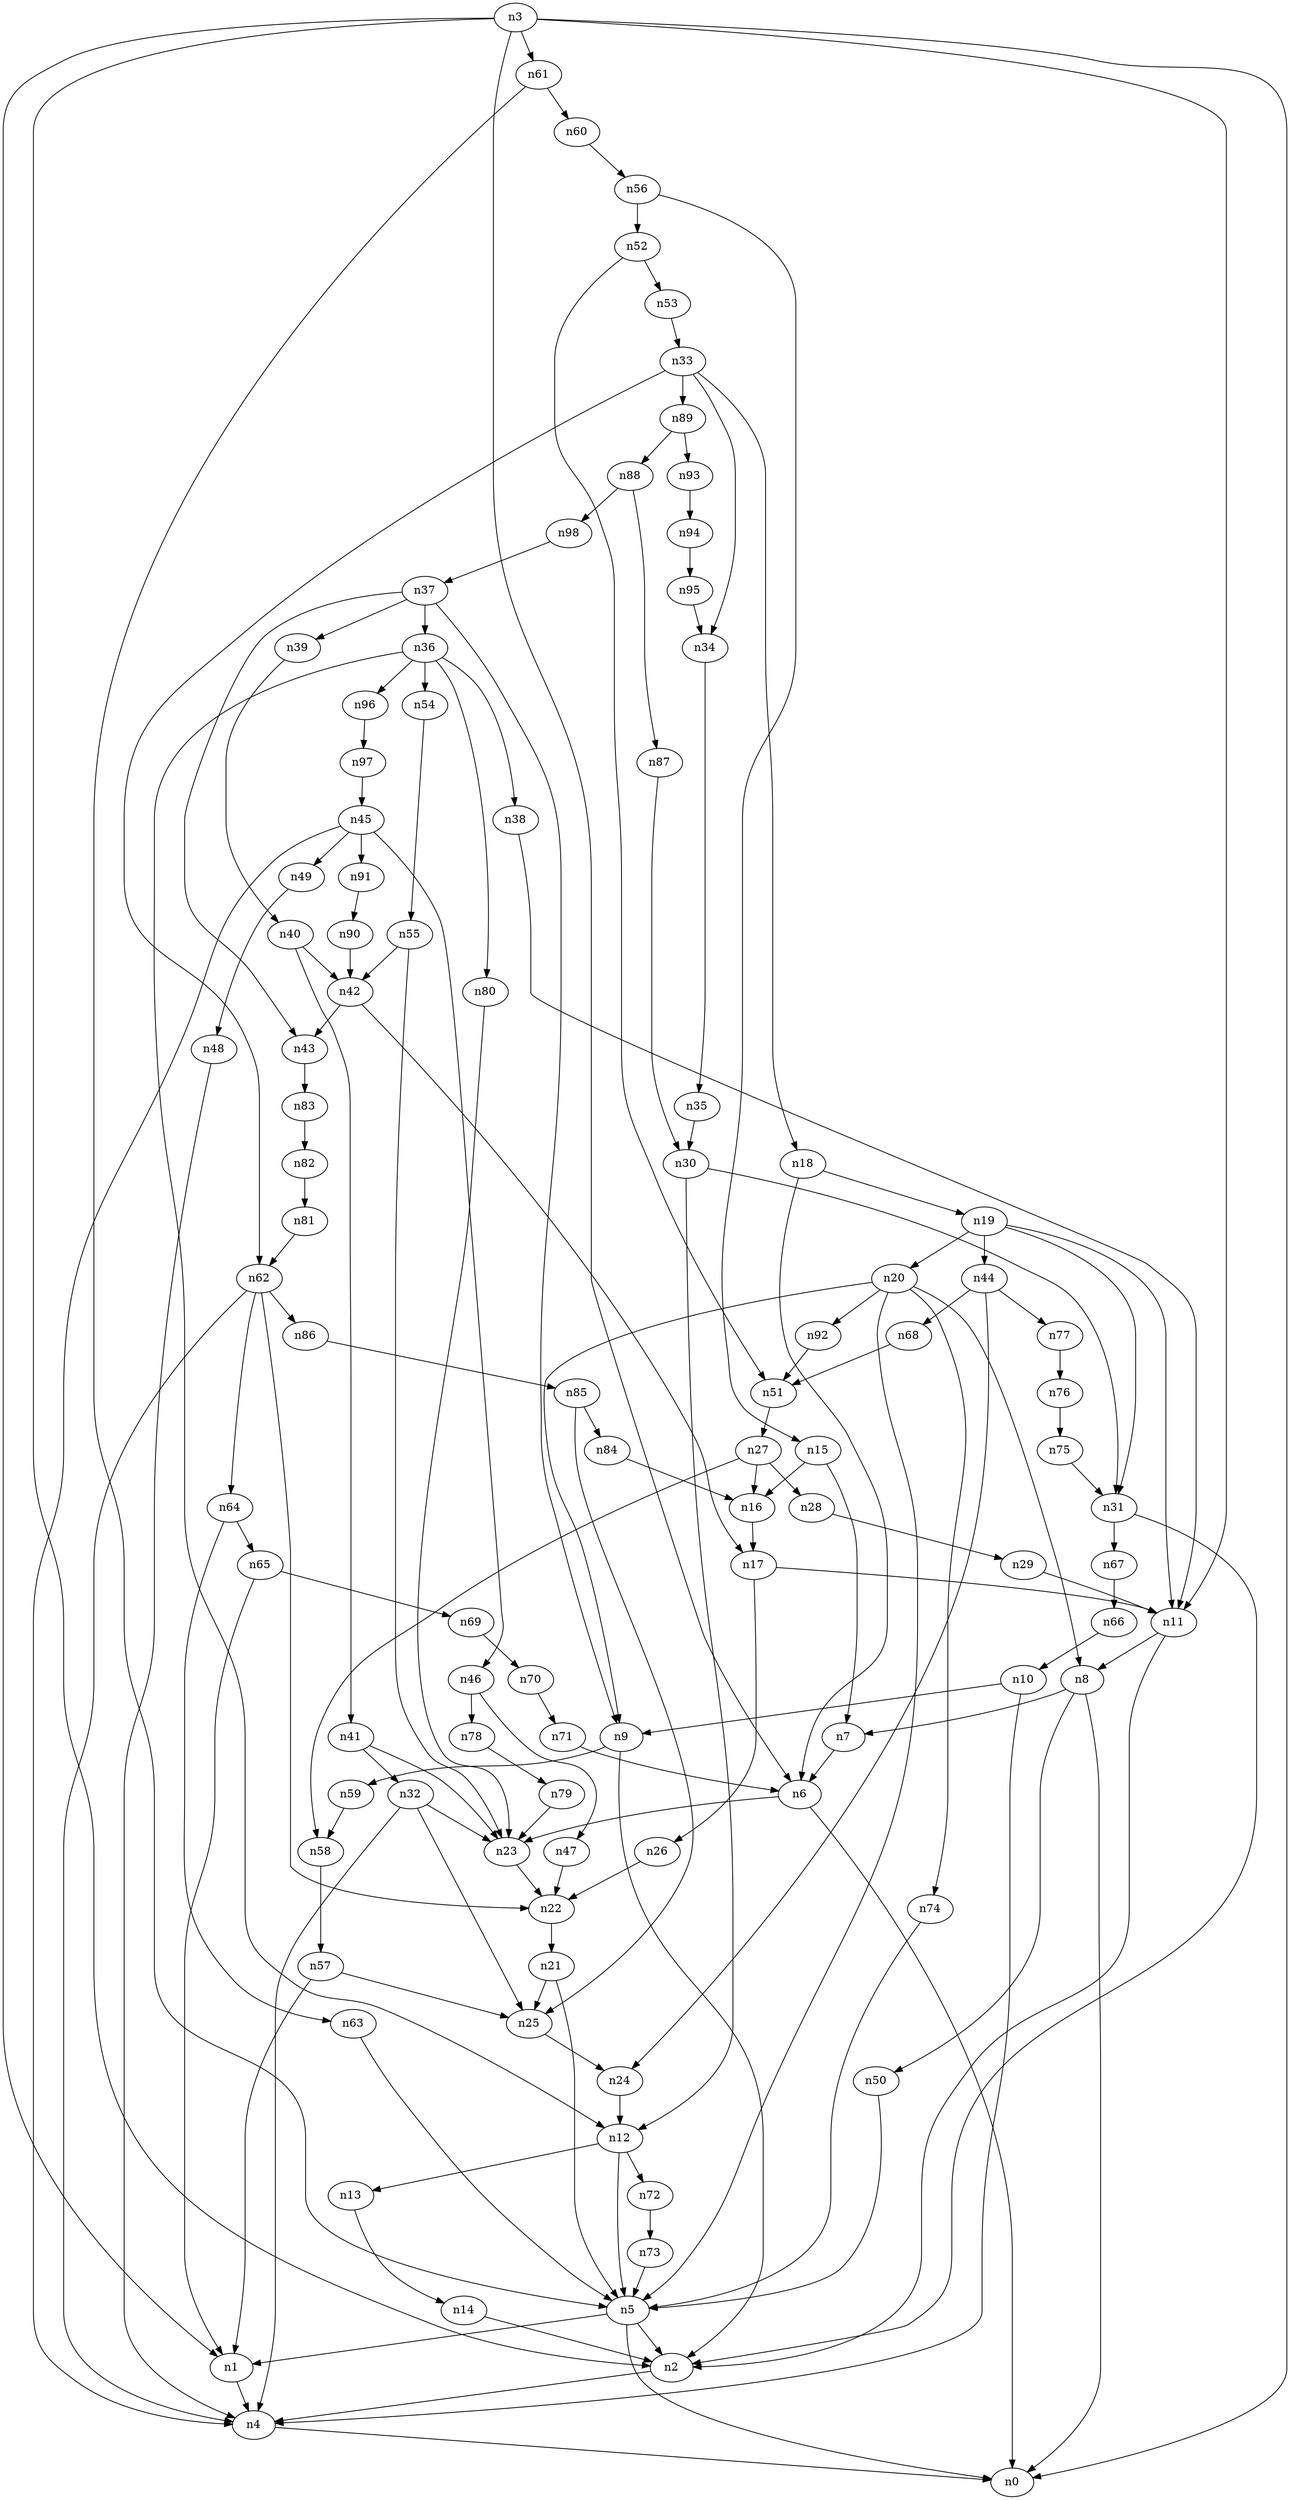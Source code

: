 digraph G {
	n1 -> n4	 [_graphml_id=e4];
	n2 -> n4	 [_graphml_id=e7];
	n3 -> n0	 [_graphml_id=e0];
	n3 -> n1	 [_graphml_id=e3];
	n3 -> n2	 [_graphml_id=e6];
	n3 -> n6	 [_graphml_id=e9];
	n3 -> n11	 [_graphml_id=e16];
	n3 -> n61	 [_graphml_id=e152];
	n4 -> n0	 [_graphml_id=e1];
	n5 -> n0	 [_graphml_id=e2];
	n5 -> n1	 [_graphml_id=e5];
	n5 -> n2	 [_graphml_id=e8];
	n6 -> n0	 [_graphml_id=e52];
	n6 -> n23	 [_graphml_id=e36];
	n7 -> n6	 [_graphml_id=e10];
	n8 -> n0	 [_graphml_id=e12];
	n8 -> n7	 [_graphml_id=e11];
	n8 -> n50	 [_graphml_id=e81];
	n9 -> n2	 [_graphml_id=e13];
	n9 -> n59	 [_graphml_id=e96];
	n10 -> n4	 [_graphml_id=e15];
	n10 -> n9	 [_graphml_id=e14];
	n11 -> n2	 [_graphml_id=e18];
	n11 -> n8	 [_graphml_id=e17];
	n12 -> n5	 [_graphml_id=e19];
	n12 -> n13	 [_graphml_id=e20];
	n12 -> n72	 [_graphml_id=e117];
	n13 -> n14	 [_graphml_id=e21];
	n14 -> n2	 [_graphml_id=e22];
	n15 -> n7	 [_graphml_id=e23];
	n15 -> n16	 [_graphml_id=e24];
	n16 -> n17	 [_graphml_id=e25];
	n17 -> n11	 [_graphml_id=e26];
	n17 -> n26	 [_graphml_id=e40];
	n18 -> n6	 [_graphml_id=e27];
	n18 -> n19	 [_graphml_id=e28];
	n19 -> n11	 [_graphml_id=e29];
	n19 -> n20	 [_graphml_id=e30];
	n19 -> n31	 [_graphml_id=e49];
	n19 -> n44	 [_graphml_id=e70];
	n20 -> n5	 [_graphml_id=e32];
	n20 -> n8	 [_graphml_id=e31];
	n20 -> n9	 [_graphml_id=e42];
	n20 -> n74	 [_graphml_id=e121];
	n20 -> n92	 [_graphml_id=e151];
	n21 -> n5	 [_graphml_id=e33];
	n21 -> n25	 [_graphml_id=e39];
	n22 -> n21	 [_graphml_id=e34];
	n23 -> n22	 [_graphml_id=e35];
	n24 -> n12	 [_graphml_id=e37];
	n25 -> n24	 [_graphml_id=e38];
	n26 -> n22	 [_graphml_id=e41];
	n27 -> n16	 [_graphml_id=e43];
	n27 -> n28	 [_graphml_id=e44];
	n27 -> n58	 [_graphml_id=e122];
	n28 -> n29	 [_graphml_id=e45];
	n29 -> n11	 [_graphml_id=e46];
	n30 -> n12	 [_graphml_id=e47];
	n30 -> n31	 [_graphml_id=e48];
	n31 -> n2	 [_graphml_id=e72];
	n31 -> n67	 [_graphml_id=e109];
	n32 -> n4	 [_graphml_id=e51];
	n32 -> n23	 [_graphml_id=e50];
	n32 -> n25	 [_graphml_id=e62];
	n33 -> n18	 [_graphml_id=e53];
	n33 -> n34	 [_graphml_id=e54];
	n33 -> n62	 [_graphml_id=e100];
	n33 -> n89	 [_graphml_id=e146];
	n34 -> n35	 [_graphml_id=e55];
	n35 -> n30	 [_graphml_id=e56];
	n36 -> n12	 [_graphml_id=e57];
	n36 -> n38	 [_graphml_id=e61];
	n36 -> n54	 [_graphml_id=e87];
	n36 -> n80	 [_graphml_id=e131];
	n36 -> n96	 [_graphml_id=e157];
	n37 -> n9	 [_graphml_id=e59];
	n37 -> n36	 [_graphml_id=e58];
	n37 -> n39	 [_graphml_id=e63];
	n37 -> n43	 [_graphml_id=e69];
	n38 -> n11	 [_graphml_id=e60];
	n39 -> n40	 [_graphml_id=e64];
	n40 -> n41	 [_graphml_id=e65];
	n40 -> n42	 [_graphml_id=e67];
	n41 -> n23	 [_graphml_id=e92];
	n41 -> n32	 [_graphml_id=e66];
	n42 -> n17	 [_graphml_id=e82];
	n42 -> n43	 [_graphml_id=e68];
	n43 -> n83	 [_graphml_id=e136];
	n44 -> n24	 [_graphml_id=e71];
	n44 -> n68	 [_graphml_id=e111];
	n44 -> n77	 [_graphml_id=e126];
	n45 -> n4	 [_graphml_id=e73];
	n45 -> n46	 [_graphml_id=e74];
	n45 -> n49	 [_graphml_id=e79];
	n45 -> n91	 [_graphml_id=e149];
	n46 -> n47	 [_graphml_id=e75];
	n46 -> n78	 [_graphml_id=e127];
	n47 -> n22	 [_graphml_id=e76];
	n48 -> n4	 [_graphml_id=e77];
	n49 -> n48	 [_graphml_id=e78];
	n50 -> n5	 [_graphml_id=e80];
	n51 -> n27	 [_graphml_id=e83];
	n52 -> n51	 [_graphml_id=e84];
	n52 -> n53	 [_graphml_id=e85];
	n53 -> n33	 [_graphml_id=e86];
	n54 -> n55	 [_graphml_id=e88];
	n55 -> n23	 [_graphml_id=e89];
	n55 -> n42	 [_graphml_id=e142];
	n56 -> n15	 [_graphml_id=e90];
	n56 -> n52	 [_graphml_id=e91];
	n57 -> n1	 [_graphml_id=e102];
	n57 -> n25	 [_graphml_id=e93];
	n58 -> n57	 [_graphml_id=e94];
	n59 -> n58	 [_graphml_id=e95];
	n60 -> n56	 [_graphml_id=e97];
	n61 -> n5	 [_graphml_id=e99];
	n61 -> n60	 [_graphml_id=e98];
	n62 -> n4	 [_graphml_id=e101];
	n62 -> n22	 [_graphml_id=e112];
	n62 -> n64	 [_graphml_id=e132];
	n62 -> n86	 [_graphml_id=e141];
	n63 -> n5	 [_graphml_id=e103];
	n64 -> n63	 [_graphml_id=e104];
	n64 -> n65	 [_graphml_id=e105];
	n65 -> n1	 [_graphml_id=e106];
	n65 -> n69	 [_graphml_id=e113];
	n66 -> n10	 [_graphml_id=e107];
	n67 -> n66	 [_graphml_id=e108];
	n68 -> n51	 [_graphml_id=e110];
	n69 -> n70	 [_graphml_id=e114];
	n70 -> n71	 [_graphml_id=e115];
	n71 -> n6	 [_graphml_id=e116];
	n72 -> n73	 [_graphml_id=e118];
	n73 -> n5	 [_graphml_id=e119];
	n74 -> n5	 [_graphml_id=e120];
	n75 -> n31	 [_graphml_id=e123];
	n76 -> n75	 [_graphml_id=e124];
	n77 -> n76	 [_graphml_id=e125];
	n78 -> n79	 [_graphml_id=e128];
	n79 -> n23	 [_graphml_id=e129];
	n80 -> n23	 [_graphml_id=e130];
	n81 -> n62	 [_graphml_id=e133];
	n82 -> n81	 [_graphml_id=e134];
	n83 -> n82	 [_graphml_id=e135];
	n84 -> n16	 [_graphml_id=e137];
	n85 -> n25	 [_graphml_id=e139];
	n85 -> n84	 [_graphml_id=e138];
	n86 -> n85	 [_graphml_id=e140];
	n87 -> n30	 [_graphml_id=e143];
	n88 -> n87	 [_graphml_id=e144];
	n88 -> n98	 [_graphml_id=e161];
	n89 -> n88	 [_graphml_id=e145];
	n89 -> n93	 [_graphml_id=e153];
	n90 -> n42	 [_graphml_id=e147];
	n91 -> n90	 [_graphml_id=e148];
	n92 -> n51	 [_graphml_id=e150];
	n93 -> n94	 [_graphml_id=e154];
	n94 -> n95	 [_graphml_id=e155];
	n95 -> n34	 [_graphml_id=e156];
	n96 -> n97	 [_graphml_id=e158];
	n97 -> n45	 [_graphml_id=e159];
	n98 -> n37	 [_graphml_id=e160];
}
